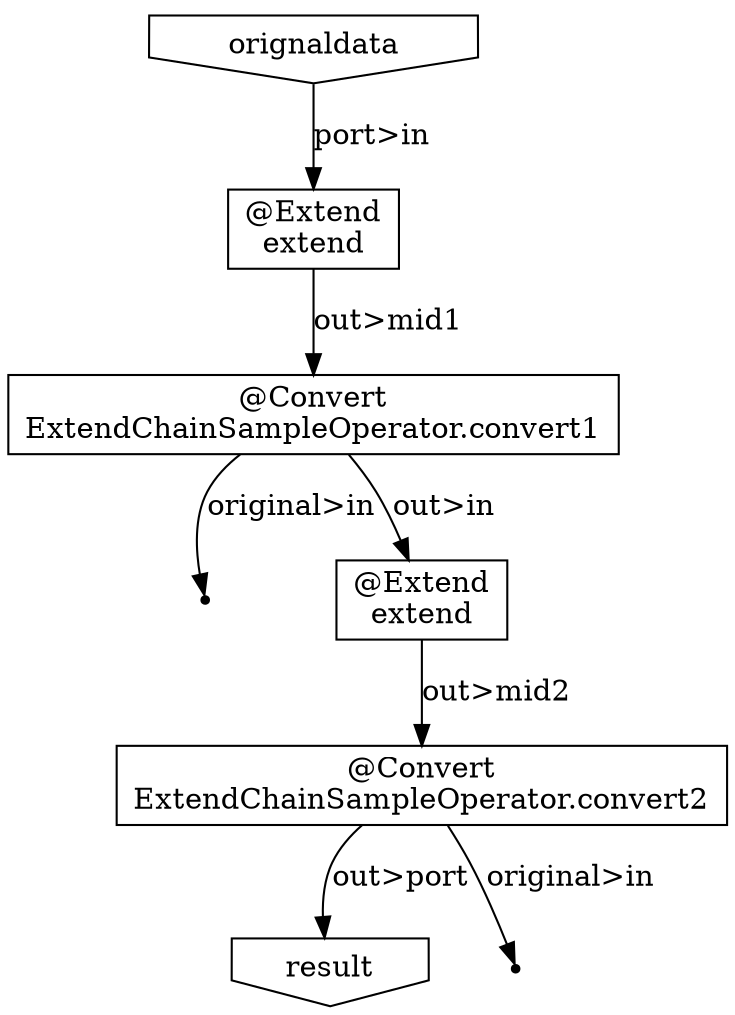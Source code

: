 digraph {
    "a97cea35-ad63-4900-8ee2-0e30cc5f40ff" [shape=box, label="@Extend\nextend"];
    "8be70f45-2252-4c80-ad96-d7ce3ef59361" [shape=point];
    "4af8b9b5-a4ef-4a1c-bf2a-77342154c643" [shape=box, label="@Convert\nExtendChainSampleOperator.convert2"];
    "d7191397-9e0d-4599-bf7f-ce85c9274778" [shape=box, label="@Extend\nextend"];
    "ec17c159-1bfa-4e10-94a7-7ceefe9f6a1e" [shape=invhouse, label="orignaldata"];
    "8864bdeb-9a29-4a6e-9dc0-0e0501b33961" [shape=invhouse, label="result"];
    "8b2076c3-a72f-4376-8256-bf962379677f" [shape=box, label="@Convert\nExtendChainSampleOperator.convert1"];
    "c3c8f08c-6bac-493d-9cbf-02c6b19da7eb" [shape=point];
    "a97cea35-ad63-4900-8ee2-0e30cc5f40ff" -> "8b2076c3-a72f-4376-8256-bf962379677f" [label="out>mid1"];
    "4af8b9b5-a4ef-4a1c-bf2a-77342154c643" -> "c3c8f08c-6bac-493d-9cbf-02c6b19da7eb" [label="original>in"];
    "4af8b9b5-a4ef-4a1c-bf2a-77342154c643" -> "8864bdeb-9a29-4a6e-9dc0-0e0501b33961" [label="out>port"];
    "d7191397-9e0d-4599-bf7f-ce85c9274778" -> "4af8b9b5-a4ef-4a1c-bf2a-77342154c643" [label="out>mid2"];
    "ec17c159-1bfa-4e10-94a7-7ceefe9f6a1e" -> "a97cea35-ad63-4900-8ee2-0e30cc5f40ff" [label="port>in"];
    "8b2076c3-a72f-4376-8256-bf962379677f" -> "8be70f45-2252-4c80-ad96-d7ce3ef59361" [label="original>in"];
    "8b2076c3-a72f-4376-8256-bf962379677f" -> "d7191397-9e0d-4599-bf7f-ce85c9274778" [label="out>in"];
}
